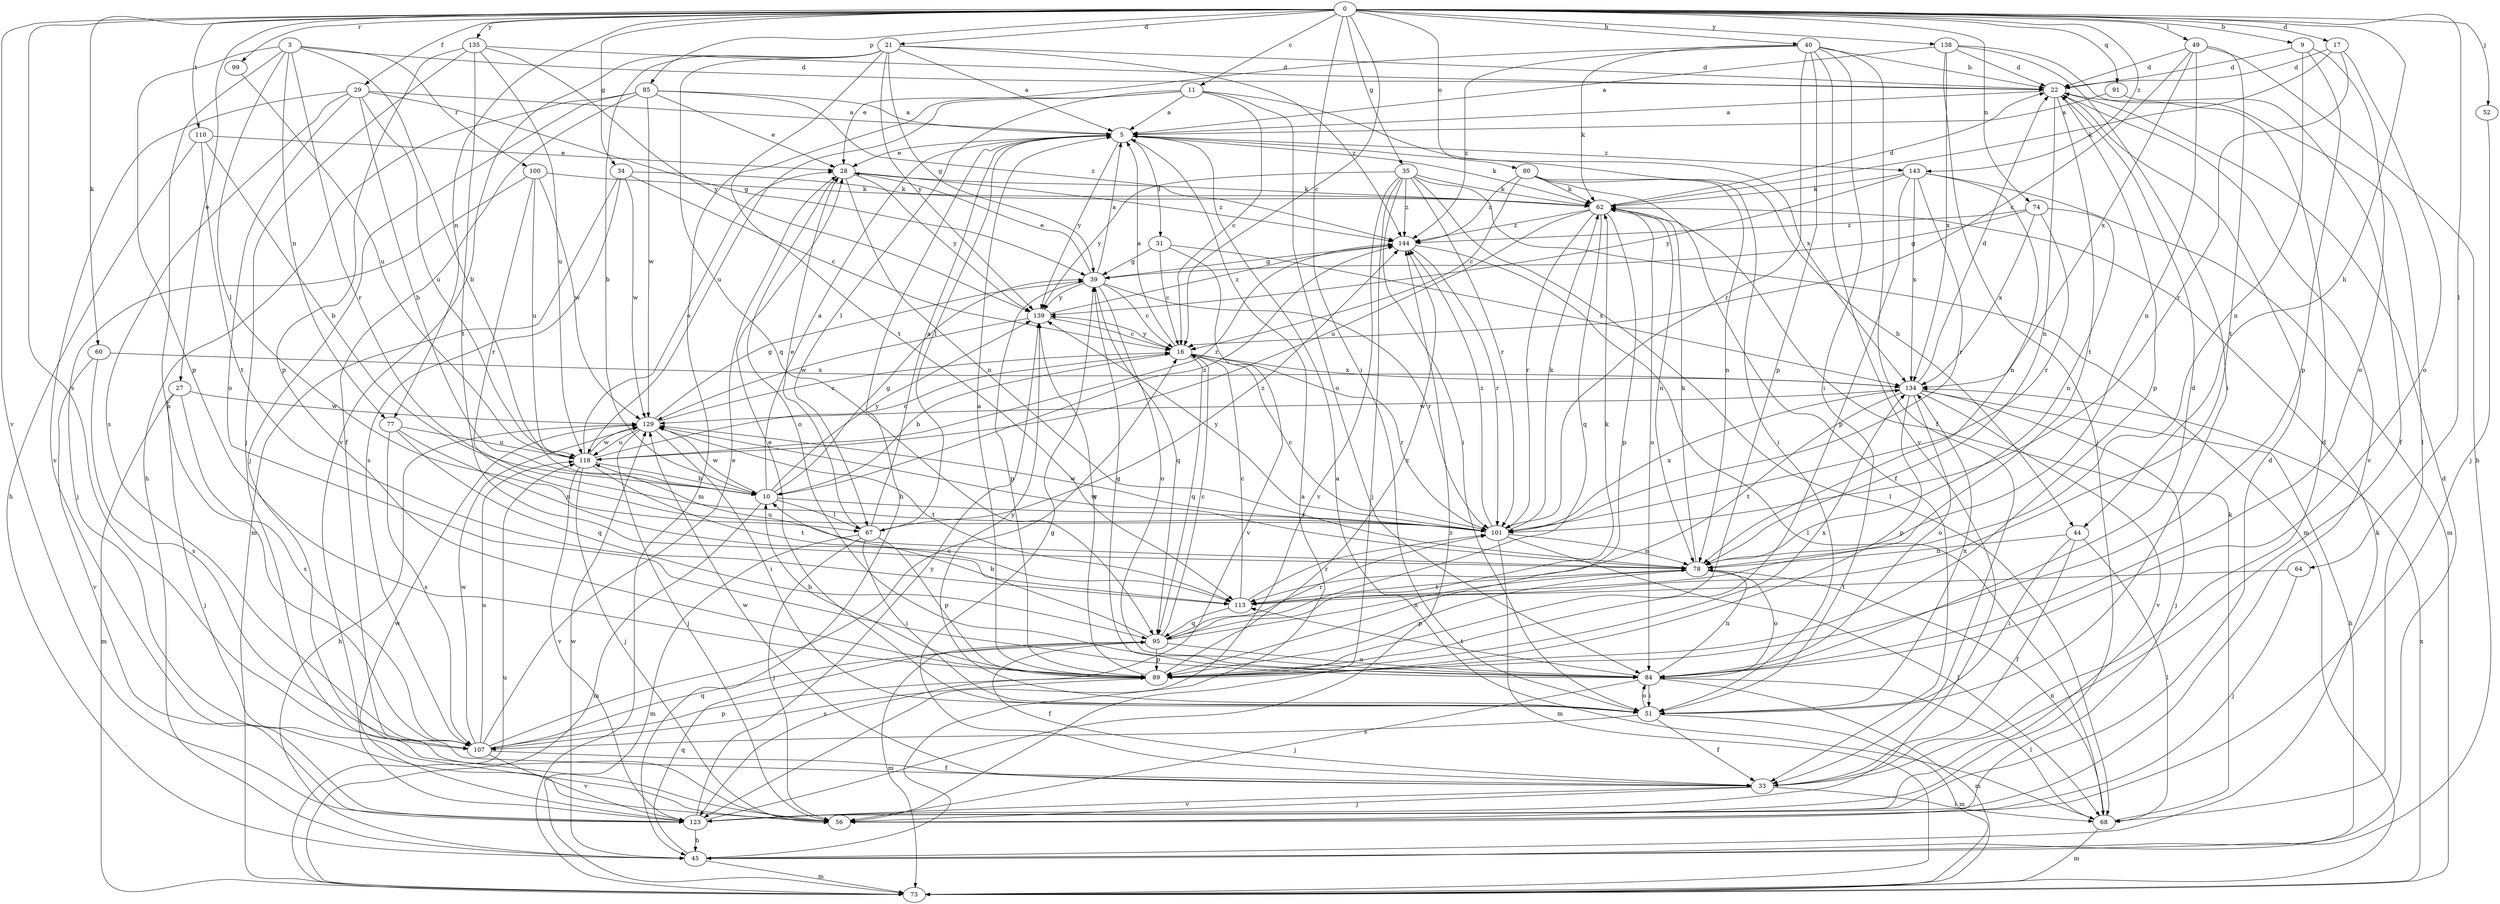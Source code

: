 strict digraph  {
0;
3;
5;
9;
10;
11;
16;
17;
21;
22;
27;
28;
29;
31;
33;
34;
35;
39;
40;
44;
45;
49;
51;
52;
56;
60;
62;
64;
67;
68;
73;
74;
77;
78;
80;
84;
85;
89;
91;
95;
99;
100;
101;
107;
110;
113;
118;
123;
129;
134;
135;
138;
139;
143;
144;
0 -> 9  [label=b];
0 -> 11  [label=c];
0 -> 16  [label=c];
0 -> 17  [label=d];
0 -> 21  [label=d];
0 -> 27  [label=e];
0 -> 29  [label=f];
0 -> 34  [label=g];
0 -> 35  [label=g];
0 -> 40  [label=h];
0 -> 44  [label=h];
0 -> 49  [label=i];
0 -> 51  [label=i];
0 -> 52  [label=j];
0 -> 60  [label=k];
0 -> 64  [label=l];
0 -> 74  [label=n];
0 -> 77  [label=n];
0 -> 80  [label=o];
0 -> 85  [label=p];
0 -> 91  [label=q];
0 -> 99  [label=r];
0 -> 107  [label=s];
0 -> 110  [label=t];
0 -> 123  [label=v];
0 -> 135  [label=y];
0 -> 138  [label=y];
0 -> 143  [label=z];
3 -> 10  [label=b];
3 -> 22  [label=d];
3 -> 67  [label=l];
3 -> 77  [label=n];
3 -> 89  [label=p];
3 -> 100  [label=r];
3 -> 101  [label=r];
3 -> 107  [label=s];
5 -> 28  [label=e];
5 -> 31  [label=f];
5 -> 44  [label=h];
5 -> 45  [label=h];
5 -> 62  [label=k];
5 -> 67  [label=l];
5 -> 139  [label=y];
5 -> 143  [label=z];
9 -> 22  [label=d];
9 -> 78  [label=n];
9 -> 84  [label=o];
9 -> 89  [label=p];
10 -> 5  [label=a];
10 -> 39  [label=g];
10 -> 67  [label=l];
10 -> 73  [label=m];
10 -> 101  [label=r];
10 -> 129  [label=w];
10 -> 139  [label=y];
10 -> 144  [label=z];
11 -> 5  [label=a];
11 -> 16  [label=c];
11 -> 67  [label=l];
11 -> 73  [label=m];
11 -> 84  [label=o];
11 -> 118  [label=u];
11 -> 134  [label=x];
16 -> 5  [label=a];
16 -> 10  [label=b];
16 -> 95  [label=q];
16 -> 101  [label=r];
16 -> 134  [label=x];
16 -> 139  [label=y];
17 -> 22  [label=d];
17 -> 62  [label=k];
17 -> 84  [label=o];
17 -> 101  [label=r];
21 -> 5  [label=a];
21 -> 10  [label=b];
21 -> 22  [label=d];
21 -> 39  [label=g];
21 -> 95  [label=q];
21 -> 113  [label=t];
21 -> 123  [label=v];
21 -> 139  [label=y];
21 -> 144  [label=z];
22 -> 5  [label=a];
22 -> 78  [label=n];
22 -> 89  [label=p];
22 -> 113  [label=t];
22 -> 123  [label=v];
27 -> 56  [label=j];
27 -> 73  [label=m];
27 -> 107  [label=s];
27 -> 129  [label=w];
28 -> 62  [label=k];
28 -> 78  [label=n];
28 -> 84  [label=o];
28 -> 139  [label=y];
28 -> 144  [label=z];
29 -> 5  [label=a];
29 -> 10  [label=b];
29 -> 39  [label=g];
29 -> 84  [label=o];
29 -> 107  [label=s];
29 -> 118  [label=u];
29 -> 123  [label=v];
31 -> 16  [label=c];
31 -> 39  [label=g];
31 -> 123  [label=v];
31 -> 134  [label=x];
33 -> 22  [label=d];
33 -> 39  [label=g];
33 -> 56  [label=j];
33 -> 68  [label=l];
33 -> 123  [label=v];
33 -> 129  [label=w];
34 -> 16  [label=c];
34 -> 62  [label=k];
34 -> 73  [label=m];
34 -> 107  [label=s];
34 -> 129  [label=w];
35 -> 51  [label=i];
35 -> 56  [label=j];
35 -> 62  [label=k];
35 -> 68  [label=l];
35 -> 73  [label=m];
35 -> 101  [label=r];
35 -> 123  [label=v];
35 -> 139  [label=y];
35 -> 144  [label=z];
39 -> 5  [label=a];
39 -> 16  [label=c];
39 -> 28  [label=e];
39 -> 84  [label=o];
39 -> 89  [label=p];
39 -> 95  [label=q];
39 -> 101  [label=r];
39 -> 139  [label=y];
40 -> 28  [label=e];
40 -> 33  [label=f];
40 -> 51  [label=i];
40 -> 62  [label=k];
40 -> 89  [label=p];
40 -> 101  [label=r];
40 -> 123  [label=v];
40 -> 144  [label=z];
40 -> 22  [label=b];
44 -> 33  [label=f];
44 -> 51  [label=i];
44 -> 68  [label=l];
44 -> 78  [label=n];
45 -> 5  [label=a];
45 -> 22  [label=d];
45 -> 62  [label=k];
45 -> 73  [label=m];
45 -> 95  [label=q];
45 -> 129  [label=w];
49 -> 16  [label=c];
49 -> 22  [label=d];
49 -> 45  [label=h];
49 -> 78  [label=n];
49 -> 113  [label=t];
49 -> 134  [label=x];
51 -> 28  [label=e];
51 -> 33  [label=f];
51 -> 73  [label=m];
51 -> 84  [label=o];
51 -> 107  [label=s];
51 -> 134  [label=x];
51 -> 139  [label=y];
52 -> 56  [label=j];
60 -> 107  [label=s];
60 -> 123  [label=v];
60 -> 134  [label=x];
62 -> 22  [label=d];
62 -> 78  [label=n];
62 -> 84  [label=o];
62 -> 89  [label=p];
62 -> 95  [label=q];
62 -> 101  [label=r];
62 -> 118  [label=u];
62 -> 144  [label=z];
64 -> 56  [label=j];
64 -> 113  [label=t];
67 -> 5  [label=a];
67 -> 28  [label=e];
67 -> 51  [label=i];
67 -> 56  [label=j];
67 -> 73  [label=m];
67 -> 89  [label=p];
67 -> 144  [label=z];
68 -> 5  [label=a];
68 -> 62  [label=k];
68 -> 73  [label=m];
68 -> 78  [label=n];
73 -> 118  [label=u];
73 -> 134  [label=x];
74 -> 39  [label=g];
74 -> 78  [label=n];
74 -> 101  [label=r];
74 -> 134  [label=x];
74 -> 144  [label=z];
77 -> 78  [label=n];
77 -> 95  [label=q];
77 -> 107  [label=s];
77 -> 118  [label=u];
78 -> 62  [label=k];
78 -> 84  [label=o];
78 -> 89  [label=p];
78 -> 113  [label=t];
78 -> 118  [label=u];
78 -> 129  [label=w];
80 -> 16  [label=c];
80 -> 33  [label=f];
80 -> 51  [label=i];
80 -> 62  [label=k];
80 -> 78  [label=n];
80 -> 144  [label=z];
84 -> 22  [label=d];
84 -> 39  [label=g];
84 -> 51  [label=i];
84 -> 56  [label=j];
84 -> 68  [label=l];
84 -> 73  [label=m];
84 -> 78  [label=n];
84 -> 113  [label=t];
85 -> 5  [label=a];
85 -> 28  [label=e];
85 -> 33  [label=f];
85 -> 45  [label=h];
85 -> 56  [label=j];
85 -> 129  [label=w];
85 -> 144  [label=z];
89 -> 5  [label=a];
89 -> 10  [label=b];
89 -> 107  [label=s];
89 -> 134  [label=x];
89 -> 139  [label=y];
89 -> 144  [label=z];
91 -> 5  [label=a];
91 -> 33  [label=f];
95 -> 10  [label=b];
95 -> 16  [label=c];
95 -> 33  [label=f];
95 -> 62  [label=k];
95 -> 73  [label=m];
95 -> 78  [label=n];
95 -> 84  [label=o];
95 -> 89  [label=p];
95 -> 101  [label=r];
99 -> 118  [label=u];
100 -> 56  [label=j];
100 -> 62  [label=k];
100 -> 101  [label=r];
100 -> 118  [label=u];
100 -> 129  [label=w];
101 -> 16  [label=c];
101 -> 62  [label=k];
101 -> 68  [label=l];
101 -> 73  [label=m];
101 -> 78  [label=n];
101 -> 129  [label=w];
101 -> 134  [label=x];
101 -> 139  [label=y];
101 -> 144  [label=z];
107 -> 16  [label=c];
107 -> 28  [label=e];
107 -> 33  [label=f];
107 -> 89  [label=p];
107 -> 95  [label=q];
107 -> 118  [label=u];
107 -> 123  [label=v];
107 -> 129  [label=w];
110 -> 10  [label=b];
110 -> 28  [label=e];
110 -> 45  [label=h];
110 -> 113  [label=t];
113 -> 16  [label=c];
113 -> 95  [label=q];
113 -> 101  [label=r];
118 -> 10  [label=b];
118 -> 16  [label=c];
118 -> 28  [label=e];
118 -> 56  [label=j];
118 -> 113  [label=t];
118 -> 123  [label=v];
118 -> 129  [label=w];
118 -> 144  [label=z];
123 -> 22  [label=d];
123 -> 45  [label=h];
123 -> 129  [label=w];
123 -> 139  [label=y];
123 -> 144  [label=z];
129 -> 16  [label=c];
129 -> 39  [label=g];
129 -> 45  [label=h];
129 -> 51  [label=i];
129 -> 56  [label=j];
129 -> 113  [label=t];
129 -> 118  [label=u];
134 -> 22  [label=d];
134 -> 45  [label=h];
134 -> 56  [label=j];
134 -> 84  [label=o];
134 -> 89  [label=p];
134 -> 113  [label=t];
134 -> 123  [label=v];
134 -> 129  [label=w];
135 -> 22  [label=d];
135 -> 56  [label=j];
135 -> 89  [label=p];
135 -> 113  [label=t];
135 -> 118  [label=u];
135 -> 139  [label=y];
138 -> 5  [label=a];
138 -> 22  [label=d];
138 -> 51  [label=i];
138 -> 56  [label=j];
138 -> 68  [label=l];
138 -> 134  [label=x];
139 -> 16  [label=c];
139 -> 129  [label=w];
139 -> 144  [label=z];
143 -> 62  [label=k];
143 -> 73  [label=m];
143 -> 78  [label=n];
143 -> 89  [label=p];
143 -> 101  [label=r];
143 -> 134  [label=x];
143 -> 139  [label=y];
144 -> 39  [label=g];
144 -> 68  [label=l];
144 -> 101  [label=r];
}
